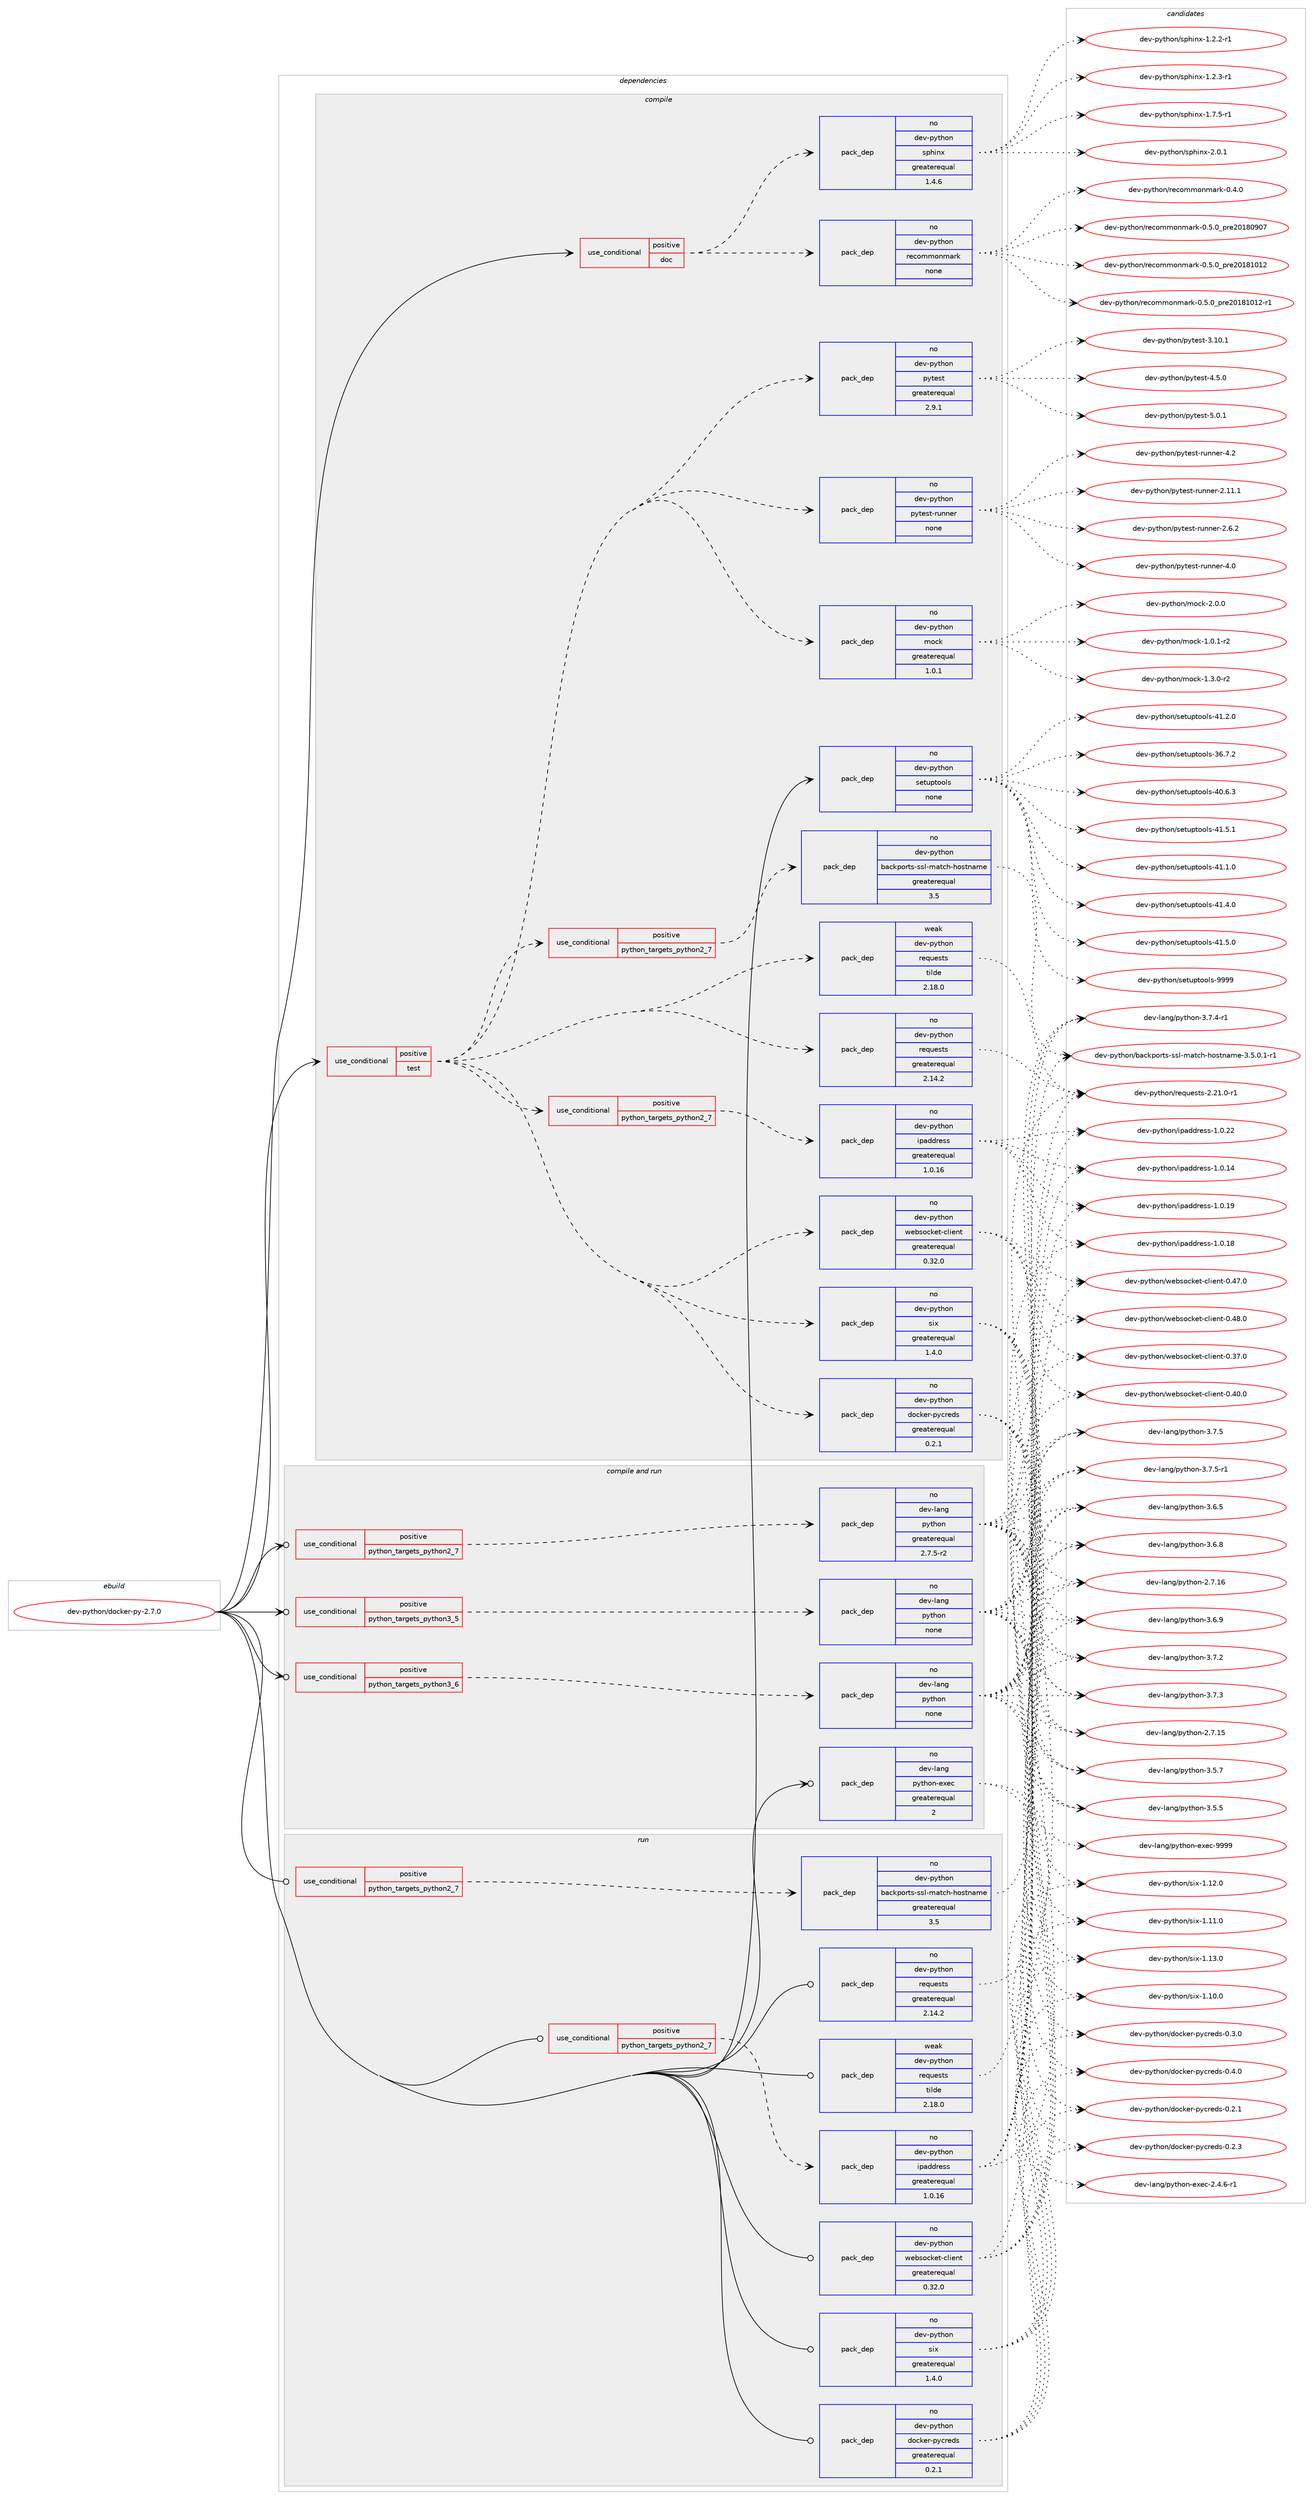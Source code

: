 digraph prolog {

# *************
# Graph options
# *************

newrank=true;
concentrate=true;
compound=true;
graph [rankdir=LR,fontname=Helvetica,fontsize=10,ranksep=1.5];#, ranksep=2.5, nodesep=0.2];
edge  [arrowhead=vee];
node  [fontname=Helvetica,fontsize=10];

# **********
# The ebuild
# **********

subgraph cluster_leftcol {
color=gray;
rank=same;
label=<<i>ebuild</i>>;
id [label="dev-python/docker-py-2.7.0", color=red, width=4, href="../dev-python/docker-py-2.7.0.svg"];
}

# ****************
# The dependencies
# ****************

subgraph cluster_midcol {
color=gray;
label=<<i>dependencies</i>>;
subgraph cluster_compile {
fillcolor="#eeeeee";
style=filled;
label=<<i>compile</i>>;
subgraph cond138679 {
dependency602382 [label=<<TABLE BORDER="0" CELLBORDER="1" CELLSPACING="0" CELLPADDING="4"><TR><TD ROWSPAN="3" CELLPADDING="10">use_conditional</TD></TR><TR><TD>positive</TD></TR><TR><TD>doc</TD></TR></TABLE>>, shape=none, color=red];
subgraph pack451909 {
dependency602383 [label=<<TABLE BORDER="0" CELLBORDER="1" CELLSPACING="0" CELLPADDING="4" WIDTH="220"><TR><TD ROWSPAN="6" CELLPADDING="30">pack_dep</TD></TR><TR><TD WIDTH="110">no</TD></TR><TR><TD>dev-python</TD></TR><TR><TD>recommonmark</TD></TR><TR><TD>none</TD></TR><TR><TD></TD></TR></TABLE>>, shape=none, color=blue];
}
dependency602382:e -> dependency602383:w [weight=20,style="dashed",arrowhead="vee"];
subgraph pack451910 {
dependency602384 [label=<<TABLE BORDER="0" CELLBORDER="1" CELLSPACING="0" CELLPADDING="4" WIDTH="220"><TR><TD ROWSPAN="6" CELLPADDING="30">pack_dep</TD></TR><TR><TD WIDTH="110">no</TD></TR><TR><TD>dev-python</TD></TR><TR><TD>sphinx</TD></TR><TR><TD>greaterequal</TD></TR><TR><TD>1.4.6</TD></TR></TABLE>>, shape=none, color=blue];
}
dependency602382:e -> dependency602384:w [weight=20,style="dashed",arrowhead="vee"];
}
id:e -> dependency602382:w [weight=20,style="solid",arrowhead="vee"];
subgraph cond138680 {
dependency602385 [label=<<TABLE BORDER="0" CELLBORDER="1" CELLSPACING="0" CELLPADDING="4"><TR><TD ROWSPAN="3" CELLPADDING="10">use_conditional</TD></TR><TR><TD>positive</TD></TR><TR><TD>test</TD></TR></TABLE>>, shape=none, color=red];
subgraph pack451911 {
dependency602386 [label=<<TABLE BORDER="0" CELLBORDER="1" CELLSPACING="0" CELLPADDING="4" WIDTH="220"><TR><TD ROWSPAN="6" CELLPADDING="30">pack_dep</TD></TR><TR><TD WIDTH="110">no</TD></TR><TR><TD>dev-python</TD></TR><TR><TD>docker-pycreds</TD></TR><TR><TD>greaterequal</TD></TR><TR><TD>0.2.1</TD></TR></TABLE>>, shape=none, color=blue];
}
dependency602385:e -> dependency602386:w [weight=20,style="dashed",arrowhead="vee"];
subgraph pack451912 {
dependency602387 [label=<<TABLE BORDER="0" CELLBORDER="1" CELLSPACING="0" CELLPADDING="4" WIDTH="220"><TR><TD ROWSPAN="6" CELLPADDING="30">pack_dep</TD></TR><TR><TD WIDTH="110">weak</TD></TR><TR><TD>dev-python</TD></TR><TR><TD>requests</TD></TR><TR><TD>tilde</TD></TR><TR><TD>2.18.0</TD></TR></TABLE>>, shape=none, color=blue];
}
dependency602385:e -> dependency602387:w [weight=20,style="dashed",arrowhead="vee"];
subgraph pack451913 {
dependency602388 [label=<<TABLE BORDER="0" CELLBORDER="1" CELLSPACING="0" CELLPADDING="4" WIDTH="220"><TR><TD ROWSPAN="6" CELLPADDING="30">pack_dep</TD></TR><TR><TD WIDTH="110">no</TD></TR><TR><TD>dev-python</TD></TR><TR><TD>requests</TD></TR><TR><TD>greaterequal</TD></TR><TR><TD>2.14.2</TD></TR></TABLE>>, shape=none, color=blue];
}
dependency602385:e -> dependency602388:w [weight=20,style="dashed",arrowhead="vee"];
subgraph pack451914 {
dependency602389 [label=<<TABLE BORDER="0" CELLBORDER="1" CELLSPACING="0" CELLPADDING="4" WIDTH="220"><TR><TD ROWSPAN="6" CELLPADDING="30">pack_dep</TD></TR><TR><TD WIDTH="110">no</TD></TR><TR><TD>dev-python</TD></TR><TR><TD>six</TD></TR><TR><TD>greaterequal</TD></TR><TR><TD>1.4.0</TD></TR></TABLE>>, shape=none, color=blue];
}
dependency602385:e -> dependency602389:w [weight=20,style="dashed",arrowhead="vee"];
subgraph pack451915 {
dependency602390 [label=<<TABLE BORDER="0" CELLBORDER="1" CELLSPACING="0" CELLPADDING="4" WIDTH="220"><TR><TD ROWSPAN="6" CELLPADDING="30">pack_dep</TD></TR><TR><TD WIDTH="110">no</TD></TR><TR><TD>dev-python</TD></TR><TR><TD>websocket-client</TD></TR><TR><TD>greaterequal</TD></TR><TR><TD>0.32.0</TD></TR></TABLE>>, shape=none, color=blue];
}
dependency602385:e -> dependency602390:w [weight=20,style="dashed",arrowhead="vee"];
subgraph cond138681 {
dependency602391 [label=<<TABLE BORDER="0" CELLBORDER="1" CELLSPACING="0" CELLPADDING="4"><TR><TD ROWSPAN="3" CELLPADDING="10">use_conditional</TD></TR><TR><TD>positive</TD></TR><TR><TD>python_targets_python2_7</TD></TR></TABLE>>, shape=none, color=red];
subgraph pack451916 {
dependency602392 [label=<<TABLE BORDER="0" CELLBORDER="1" CELLSPACING="0" CELLPADDING="4" WIDTH="220"><TR><TD ROWSPAN="6" CELLPADDING="30">pack_dep</TD></TR><TR><TD WIDTH="110">no</TD></TR><TR><TD>dev-python</TD></TR><TR><TD>backports-ssl-match-hostname</TD></TR><TR><TD>greaterequal</TD></TR><TR><TD>3.5</TD></TR></TABLE>>, shape=none, color=blue];
}
dependency602391:e -> dependency602392:w [weight=20,style="dashed",arrowhead="vee"];
}
dependency602385:e -> dependency602391:w [weight=20,style="dashed",arrowhead="vee"];
subgraph cond138682 {
dependency602393 [label=<<TABLE BORDER="0" CELLBORDER="1" CELLSPACING="0" CELLPADDING="4"><TR><TD ROWSPAN="3" CELLPADDING="10">use_conditional</TD></TR><TR><TD>positive</TD></TR><TR><TD>python_targets_python2_7</TD></TR></TABLE>>, shape=none, color=red];
subgraph pack451917 {
dependency602394 [label=<<TABLE BORDER="0" CELLBORDER="1" CELLSPACING="0" CELLPADDING="4" WIDTH="220"><TR><TD ROWSPAN="6" CELLPADDING="30">pack_dep</TD></TR><TR><TD WIDTH="110">no</TD></TR><TR><TD>dev-python</TD></TR><TR><TD>ipaddress</TD></TR><TR><TD>greaterequal</TD></TR><TR><TD>1.0.16</TD></TR></TABLE>>, shape=none, color=blue];
}
dependency602393:e -> dependency602394:w [weight=20,style="dashed",arrowhead="vee"];
}
dependency602385:e -> dependency602393:w [weight=20,style="dashed",arrowhead="vee"];
subgraph pack451918 {
dependency602395 [label=<<TABLE BORDER="0" CELLBORDER="1" CELLSPACING="0" CELLPADDING="4" WIDTH="220"><TR><TD ROWSPAN="6" CELLPADDING="30">pack_dep</TD></TR><TR><TD WIDTH="110">no</TD></TR><TR><TD>dev-python</TD></TR><TR><TD>mock</TD></TR><TR><TD>greaterequal</TD></TR><TR><TD>1.0.1</TD></TR></TABLE>>, shape=none, color=blue];
}
dependency602385:e -> dependency602395:w [weight=20,style="dashed",arrowhead="vee"];
subgraph pack451919 {
dependency602396 [label=<<TABLE BORDER="0" CELLBORDER="1" CELLSPACING="0" CELLPADDING="4" WIDTH="220"><TR><TD ROWSPAN="6" CELLPADDING="30">pack_dep</TD></TR><TR><TD WIDTH="110">no</TD></TR><TR><TD>dev-python</TD></TR><TR><TD>pytest-runner</TD></TR><TR><TD>none</TD></TR><TR><TD></TD></TR></TABLE>>, shape=none, color=blue];
}
dependency602385:e -> dependency602396:w [weight=20,style="dashed",arrowhead="vee"];
subgraph pack451920 {
dependency602397 [label=<<TABLE BORDER="0" CELLBORDER="1" CELLSPACING="0" CELLPADDING="4" WIDTH="220"><TR><TD ROWSPAN="6" CELLPADDING="30">pack_dep</TD></TR><TR><TD WIDTH="110">no</TD></TR><TR><TD>dev-python</TD></TR><TR><TD>pytest</TD></TR><TR><TD>greaterequal</TD></TR><TR><TD>2.9.1</TD></TR></TABLE>>, shape=none, color=blue];
}
dependency602385:e -> dependency602397:w [weight=20,style="dashed",arrowhead="vee"];
}
id:e -> dependency602385:w [weight=20,style="solid",arrowhead="vee"];
subgraph pack451921 {
dependency602398 [label=<<TABLE BORDER="0" CELLBORDER="1" CELLSPACING="0" CELLPADDING="4" WIDTH="220"><TR><TD ROWSPAN="6" CELLPADDING="30">pack_dep</TD></TR><TR><TD WIDTH="110">no</TD></TR><TR><TD>dev-python</TD></TR><TR><TD>setuptools</TD></TR><TR><TD>none</TD></TR><TR><TD></TD></TR></TABLE>>, shape=none, color=blue];
}
id:e -> dependency602398:w [weight=20,style="solid",arrowhead="vee"];
}
subgraph cluster_compileandrun {
fillcolor="#eeeeee";
style=filled;
label=<<i>compile and run</i>>;
subgraph cond138683 {
dependency602399 [label=<<TABLE BORDER="0" CELLBORDER="1" CELLSPACING="0" CELLPADDING="4"><TR><TD ROWSPAN="3" CELLPADDING="10">use_conditional</TD></TR><TR><TD>positive</TD></TR><TR><TD>python_targets_python2_7</TD></TR></TABLE>>, shape=none, color=red];
subgraph pack451922 {
dependency602400 [label=<<TABLE BORDER="0" CELLBORDER="1" CELLSPACING="0" CELLPADDING="4" WIDTH="220"><TR><TD ROWSPAN="6" CELLPADDING="30">pack_dep</TD></TR><TR><TD WIDTH="110">no</TD></TR><TR><TD>dev-lang</TD></TR><TR><TD>python</TD></TR><TR><TD>greaterequal</TD></TR><TR><TD>2.7.5-r2</TD></TR></TABLE>>, shape=none, color=blue];
}
dependency602399:e -> dependency602400:w [weight=20,style="dashed",arrowhead="vee"];
}
id:e -> dependency602399:w [weight=20,style="solid",arrowhead="odotvee"];
subgraph cond138684 {
dependency602401 [label=<<TABLE BORDER="0" CELLBORDER="1" CELLSPACING="0" CELLPADDING="4"><TR><TD ROWSPAN="3" CELLPADDING="10">use_conditional</TD></TR><TR><TD>positive</TD></TR><TR><TD>python_targets_python3_5</TD></TR></TABLE>>, shape=none, color=red];
subgraph pack451923 {
dependency602402 [label=<<TABLE BORDER="0" CELLBORDER="1" CELLSPACING="0" CELLPADDING="4" WIDTH="220"><TR><TD ROWSPAN="6" CELLPADDING="30">pack_dep</TD></TR><TR><TD WIDTH="110">no</TD></TR><TR><TD>dev-lang</TD></TR><TR><TD>python</TD></TR><TR><TD>none</TD></TR><TR><TD></TD></TR></TABLE>>, shape=none, color=blue];
}
dependency602401:e -> dependency602402:w [weight=20,style="dashed",arrowhead="vee"];
}
id:e -> dependency602401:w [weight=20,style="solid",arrowhead="odotvee"];
subgraph cond138685 {
dependency602403 [label=<<TABLE BORDER="0" CELLBORDER="1" CELLSPACING="0" CELLPADDING="4"><TR><TD ROWSPAN="3" CELLPADDING="10">use_conditional</TD></TR><TR><TD>positive</TD></TR><TR><TD>python_targets_python3_6</TD></TR></TABLE>>, shape=none, color=red];
subgraph pack451924 {
dependency602404 [label=<<TABLE BORDER="0" CELLBORDER="1" CELLSPACING="0" CELLPADDING="4" WIDTH="220"><TR><TD ROWSPAN="6" CELLPADDING="30">pack_dep</TD></TR><TR><TD WIDTH="110">no</TD></TR><TR><TD>dev-lang</TD></TR><TR><TD>python</TD></TR><TR><TD>none</TD></TR><TR><TD></TD></TR></TABLE>>, shape=none, color=blue];
}
dependency602403:e -> dependency602404:w [weight=20,style="dashed",arrowhead="vee"];
}
id:e -> dependency602403:w [weight=20,style="solid",arrowhead="odotvee"];
subgraph pack451925 {
dependency602405 [label=<<TABLE BORDER="0" CELLBORDER="1" CELLSPACING="0" CELLPADDING="4" WIDTH="220"><TR><TD ROWSPAN="6" CELLPADDING="30">pack_dep</TD></TR><TR><TD WIDTH="110">no</TD></TR><TR><TD>dev-lang</TD></TR><TR><TD>python-exec</TD></TR><TR><TD>greaterequal</TD></TR><TR><TD>2</TD></TR></TABLE>>, shape=none, color=blue];
}
id:e -> dependency602405:w [weight=20,style="solid",arrowhead="odotvee"];
}
subgraph cluster_run {
fillcolor="#eeeeee";
style=filled;
label=<<i>run</i>>;
subgraph cond138686 {
dependency602406 [label=<<TABLE BORDER="0" CELLBORDER="1" CELLSPACING="0" CELLPADDING="4"><TR><TD ROWSPAN="3" CELLPADDING="10">use_conditional</TD></TR><TR><TD>positive</TD></TR><TR><TD>python_targets_python2_7</TD></TR></TABLE>>, shape=none, color=red];
subgraph pack451926 {
dependency602407 [label=<<TABLE BORDER="0" CELLBORDER="1" CELLSPACING="0" CELLPADDING="4" WIDTH="220"><TR><TD ROWSPAN="6" CELLPADDING="30">pack_dep</TD></TR><TR><TD WIDTH="110">no</TD></TR><TR><TD>dev-python</TD></TR><TR><TD>backports-ssl-match-hostname</TD></TR><TR><TD>greaterequal</TD></TR><TR><TD>3.5</TD></TR></TABLE>>, shape=none, color=blue];
}
dependency602406:e -> dependency602407:w [weight=20,style="dashed",arrowhead="vee"];
}
id:e -> dependency602406:w [weight=20,style="solid",arrowhead="odot"];
subgraph cond138687 {
dependency602408 [label=<<TABLE BORDER="0" CELLBORDER="1" CELLSPACING="0" CELLPADDING="4"><TR><TD ROWSPAN="3" CELLPADDING="10">use_conditional</TD></TR><TR><TD>positive</TD></TR><TR><TD>python_targets_python2_7</TD></TR></TABLE>>, shape=none, color=red];
subgraph pack451927 {
dependency602409 [label=<<TABLE BORDER="0" CELLBORDER="1" CELLSPACING="0" CELLPADDING="4" WIDTH="220"><TR><TD ROWSPAN="6" CELLPADDING="30">pack_dep</TD></TR><TR><TD WIDTH="110">no</TD></TR><TR><TD>dev-python</TD></TR><TR><TD>ipaddress</TD></TR><TR><TD>greaterequal</TD></TR><TR><TD>1.0.16</TD></TR></TABLE>>, shape=none, color=blue];
}
dependency602408:e -> dependency602409:w [weight=20,style="dashed",arrowhead="vee"];
}
id:e -> dependency602408:w [weight=20,style="solid",arrowhead="odot"];
subgraph pack451928 {
dependency602410 [label=<<TABLE BORDER="0" CELLBORDER="1" CELLSPACING="0" CELLPADDING="4" WIDTH="220"><TR><TD ROWSPAN="6" CELLPADDING="30">pack_dep</TD></TR><TR><TD WIDTH="110">no</TD></TR><TR><TD>dev-python</TD></TR><TR><TD>docker-pycreds</TD></TR><TR><TD>greaterequal</TD></TR><TR><TD>0.2.1</TD></TR></TABLE>>, shape=none, color=blue];
}
id:e -> dependency602410:w [weight=20,style="solid",arrowhead="odot"];
subgraph pack451929 {
dependency602411 [label=<<TABLE BORDER="0" CELLBORDER="1" CELLSPACING="0" CELLPADDING="4" WIDTH="220"><TR><TD ROWSPAN="6" CELLPADDING="30">pack_dep</TD></TR><TR><TD WIDTH="110">no</TD></TR><TR><TD>dev-python</TD></TR><TR><TD>requests</TD></TR><TR><TD>greaterequal</TD></TR><TR><TD>2.14.2</TD></TR></TABLE>>, shape=none, color=blue];
}
id:e -> dependency602411:w [weight=20,style="solid",arrowhead="odot"];
subgraph pack451930 {
dependency602412 [label=<<TABLE BORDER="0" CELLBORDER="1" CELLSPACING="0" CELLPADDING="4" WIDTH="220"><TR><TD ROWSPAN="6" CELLPADDING="30">pack_dep</TD></TR><TR><TD WIDTH="110">no</TD></TR><TR><TD>dev-python</TD></TR><TR><TD>six</TD></TR><TR><TD>greaterequal</TD></TR><TR><TD>1.4.0</TD></TR></TABLE>>, shape=none, color=blue];
}
id:e -> dependency602412:w [weight=20,style="solid",arrowhead="odot"];
subgraph pack451931 {
dependency602413 [label=<<TABLE BORDER="0" CELLBORDER="1" CELLSPACING="0" CELLPADDING="4" WIDTH="220"><TR><TD ROWSPAN="6" CELLPADDING="30">pack_dep</TD></TR><TR><TD WIDTH="110">no</TD></TR><TR><TD>dev-python</TD></TR><TR><TD>websocket-client</TD></TR><TR><TD>greaterequal</TD></TR><TR><TD>0.32.0</TD></TR></TABLE>>, shape=none, color=blue];
}
id:e -> dependency602413:w [weight=20,style="solid",arrowhead="odot"];
subgraph pack451932 {
dependency602414 [label=<<TABLE BORDER="0" CELLBORDER="1" CELLSPACING="0" CELLPADDING="4" WIDTH="220"><TR><TD ROWSPAN="6" CELLPADDING="30">pack_dep</TD></TR><TR><TD WIDTH="110">weak</TD></TR><TR><TD>dev-python</TD></TR><TR><TD>requests</TD></TR><TR><TD>tilde</TD></TR><TR><TD>2.18.0</TD></TR></TABLE>>, shape=none, color=blue];
}
id:e -> dependency602414:w [weight=20,style="solid",arrowhead="odot"];
}
}

# **************
# The candidates
# **************

subgraph cluster_choices {
rank=same;
color=gray;
label=<<i>candidates</i>>;

subgraph choice451909 {
color=black;
nodesep=1;
choice10010111845112121116104111110471141019911110910911111010997114107454846524648 [label="dev-python/recommonmark-0.4.0", color=red, width=4,href="../dev-python/recommonmark-0.4.0.svg"];
choice10010111845112121116104111110471141019911110910911111010997114107454846534648951121141015048495648574855 [label="dev-python/recommonmark-0.5.0_pre20180907", color=red, width=4,href="../dev-python/recommonmark-0.5.0_pre20180907.svg"];
choice10010111845112121116104111110471141019911110910911111010997114107454846534648951121141015048495649484950 [label="dev-python/recommonmark-0.5.0_pre20181012", color=red, width=4,href="../dev-python/recommonmark-0.5.0_pre20181012.svg"];
choice100101118451121211161041111104711410199111109109111110109971141074548465346489511211410150484956494849504511449 [label="dev-python/recommonmark-0.5.0_pre20181012-r1", color=red, width=4,href="../dev-python/recommonmark-0.5.0_pre20181012-r1.svg"];
dependency602383:e -> choice10010111845112121116104111110471141019911110910911111010997114107454846524648:w [style=dotted,weight="100"];
dependency602383:e -> choice10010111845112121116104111110471141019911110910911111010997114107454846534648951121141015048495648574855:w [style=dotted,weight="100"];
dependency602383:e -> choice10010111845112121116104111110471141019911110910911111010997114107454846534648951121141015048495649484950:w [style=dotted,weight="100"];
dependency602383:e -> choice100101118451121211161041111104711410199111109109111110109971141074548465346489511211410150484956494849504511449:w [style=dotted,weight="100"];
}
subgraph choice451910 {
color=black;
nodesep=1;
choice10010111845112121116104111110471151121041051101204549465046504511449 [label="dev-python/sphinx-1.2.2-r1", color=red, width=4,href="../dev-python/sphinx-1.2.2-r1.svg"];
choice10010111845112121116104111110471151121041051101204549465046514511449 [label="dev-python/sphinx-1.2.3-r1", color=red, width=4,href="../dev-python/sphinx-1.2.3-r1.svg"];
choice10010111845112121116104111110471151121041051101204549465546534511449 [label="dev-python/sphinx-1.7.5-r1", color=red, width=4,href="../dev-python/sphinx-1.7.5-r1.svg"];
choice1001011184511212111610411111047115112104105110120455046484649 [label="dev-python/sphinx-2.0.1", color=red, width=4,href="../dev-python/sphinx-2.0.1.svg"];
dependency602384:e -> choice10010111845112121116104111110471151121041051101204549465046504511449:w [style=dotted,weight="100"];
dependency602384:e -> choice10010111845112121116104111110471151121041051101204549465046514511449:w [style=dotted,weight="100"];
dependency602384:e -> choice10010111845112121116104111110471151121041051101204549465546534511449:w [style=dotted,weight="100"];
dependency602384:e -> choice1001011184511212111610411111047115112104105110120455046484649:w [style=dotted,weight="100"];
}
subgraph choice451911 {
color=black;
nodesep=1;
choice1001011184511212111610411111047100111991071011144511212199114101100115454846504649 [label="dev-python/docker-pycreds-0.2.1", color=red, width=4,href="../dev-python/docker-pycreds-0.2.1.svg"];
choice1001011184511212111610411111047100111991071011144511212199114101100115454846504651 [label="dev-python/docker-pycreds-0.2.3", color=red, width=4,href="../dev-python/docker-pycreds-0.2.3.svg"];
choice1001011184511212111610411111047100111991071011144511212199114101100115454846514648 [label="dev-python/docker-pycreds-0.3.0", color=red, width=4,href="../dev-python/docker-pycreds-0.3.0.svg"];
choice1001011184511212111610411111047100111991071011144511212199114101100115454846524648 [label="dev-python/docker-pycreds-0.4.0", color=red, width=4,href="../dev-python/docker-pycreds-0.4.0.svg"];
dependency602386:e -> choice1001011184511212111610411111047100111991071011144511212199114101100115454846504649:w [style=dotted,weight="100"];
dependency602386:e -> choice1001011184511212111610411111047100111991071011144511212199114101100115454846504651:w [style=dotted,weight="100"];
dependency602386:e -> choice1001011184511212111610411111047100111991071011144511212199114101100115454846514648:w [style=dotted,weight="100"];
dependency602386:e -> choice1001011184511212111610411111047100111991071011144511212199114101100115454846524648:w [style=dotted,weight="100"];
}
subgraph choice451912 {
color=black;
nodesep=1;
choice1001011184511212111610411111047114101113117101115116115455046504946484511449 [label="dev-python/requests-2.21.0-r1", color=red, width=4,href="../dev-python/requests-2.21.0-r1.svg"];
dependency602387:e -> choice1001011184511212111610411111047114101113117101115116115455046504946484511449:w [style=dotted,weight="100"];
}
subgraph choice451913 {
color=black;
nodesep=1;
choice1001011184511212111610411111047114101113117101115116115455046504946484511449 [label="dev-python/requests-2.21.0-r1", color=red, width=4,href="../dev-python/requests-2.21.0-r1.svg"];
dependency602388:e -> choice1001011184511212111610411111047114101113117101115116115455046504946484511449:w [style=dotted,weight="100"];
}
subgraph choice451914 {
color=black;
nodesep=1;
choice100101118451121211161041111104711510512045494649484648 [label="dev-python/six-1.10.0", color=red, width=4,href="../dev-python/six-1.10.0.svg"];
choice100101118451121211161041111104711510512045494649494648 [label="dev-python/six-1.11.0", color=red, width=4,href="../dev-python/six-1.11.0.svg"];
choice100101118451121211161041111104711510512045494649504648 [label="dev-python/six-1.12.0", color=red, width=4,href="../dev-python/six-1.12.0.svg"];
choice100101118451121211161041111104711510512045494649514648 [label="dev-python/six-1.13.0", color=red, width=4,href="../dev-python/six-1.13.0.svg"];
dependency602389:e -> choice100101118451121211161041111104711510512045494649484648:w [style=dotted,weight="100"];
dependency602389:e -> choice100101118451121211161041111104711510512045494649494648:w [style=dotted,weight="100"];
dependency602389:e -> choice100101118451121211161041111104711510512045494649504648:w [style=dotted,weight="100"];
dependency602389:e -> choice100101118451121211161041111104711510512045494649514648:w [style=dotted,weight="100"];
}
subgraph choice451915 {
color=black;
nodesep=1;
choice10010111845112121116104111110471191019811511199107101116459910810510111011645484651554648 [label="dev-python/websocket-client-0.37.0", color=red, width=4,href="../dev-python/websocket-client-0.37.0.svg"];
choice10010111845112121116104111110471191019811511199107101116459910810510111011645484652484648 [label="dev-python/websocket-client-0.40.0", color=red, width=4,href="../dev-python/websocket-client-0.40.0.svg"];
choice10010111845112121116104111110471191019811511199107101116459910810510111011645484652554648 [label="dev-python/websocket-client-0.47.0", color=red, width=4,href="../dev-python/websocket-client-0.47.0.svg"];
choice10010111845112121116104111110471191019811511199107101116459910810510111011645484652564648 [label="dev-python/websocket-client-0.48.0", color=red, width=4,href="../dev-python/websocket-client-0.48.0.svg"];
dependency602390:e -> choice10010111845112121116104111110471191019811511199107101116459910810510111011645484651554648:w [style=dotted,weight="100"];
dependency602390:e -> choice10010111845112121116104111110471191019811511199107101116459910810510111011645484652484648:w [style=dotted,weight="100"];
dependency602390:e -> choice10010111845112121116104111110471191019811511199107101116459910810510111011645484652554648:w [style=dotted,weight="100"];
dependency602390:e -> choice10010111845112121116104111110471191019811511199107101116459910810510111011645484652564648:w [style=dotted,weight="100"];
}
subgraph choice451916 {
color=black;
nodesep=1;
choice100101118451121211161041111104798979910711211111411611545115115108451099711699104451041111151161109710910145514653464846494511449 [label="dev-python/backports-ssl-match-hostname-3.5.0.1-r1", color=red, width=4,href="../dev-python/backports-ssl-match-hostname-3.5.0.1-r1.svg"];
dependency602392:e -> choice100101118451121211161041111104798979910711211111411611545115115108451099711699104451041111151161109710910145514653464846494511449:w [style=dotted,weight="100"];
}
subgraph choice451917 {
color=black;
nodesep=1;
choice10010111845112121116104111110471051129710010011410111511545494648464952 [label="dev-python/ipaddress-1.0.14", color=red, width=4,href="../dev-python/ipaddress-1.0.14.svg"];
choice10010111845112121116104111110471051129710010011410111511545494648464956 [label="dev-python/ipaddress-1.0.18", color=red, width=4,href="../dev-python/ipaddress-1.0.18.svg"];
choice10010111845112121116104111110471051129710010011410111511545494648464957 [label="dev-python/ipaddress-1.0.19", color=red, width=4,href="../dev-python/ipaddress-1.0.19.svg"];
choice10010111845112121116104111110471051129710010011410111511545494648465050 [label="dev-python/ipaddress-1.0.22", color=red, width=4,href="../dev-python/ipaddress-1.0.22.svg"];
dependency602394:e -> choice10010111845112121116104111110471051129710010011410111511545494648464952:w [style=dotted,weight="100"];
dependency602394:e -> choice10010111845112121116104111110471051129710010011410111511545494648464956:w [style=dotted,weight="100"];
dependency602394:e -> choice10010111845112121116104111110471051129710010011410111511545494648464957:w [style=dotted,weight="100"];
dependency602394:e -> choice10010111845112121116104111110471051129710010011410111511545494648465050:w [style=dotted,weight="100"];
}
subgraph choice451918 {
color=black;
nodesep=1;
choice1001011184511212111610411111047109111991074549464846494511450 [label="dev-python/mock-1.0.1-r2", color=red, width=4,href="../dev-python/mock-1.0.1-r2.svg"];
choice1001011184511212111610411111047109111991074549465146484511450 [label="dev-python/mock-1.3.0-r2", color=red, width=4,href="../dev-python/mock-1.3.0-r2.svg"];
choice100101118451121211161041111104710911199107455046484648 [label="dev-python/mock-2.0.0", color=red, width=4,href="../dev-python/mock-2.0.0.svg"];
dependency602395:e -> choice1001011184511212111610411111047109111991074549464846494511450:w [style=dotted,weight="100"];
dependency602395:e -> choice1001011184511212111610411111047109111991074549465146484511450:w [style=dotted,weight="100"];
dependency602395:e -> choice100101118451121211161041111104710911199107455046484648:w [style=dotted,weight="100"];
}
subgraph choice451919 {
color=black;
nodesep=1;
choice10010111845112121116104111110471121211161011151164511411711011010111445504649494649 [label="dev-python/pytest-runner-2.11.1", color=red, width=4,href="../dev-python/pytest-runner-2.11.1.svg"];
choice100101118451121211161041111104711212111610111511645114117110110101114455046544650 [label="dev-python/pytest-runner-2.6.2", color=red, width=4,href="../dev-python/pytest-runner-2.6.2.svg"];
choice10010111845112121116104111110471121211161011151164511411711011010111445524648 [label="dev-python/pytest-runner-4.0", color=red, width=4,href="../dev-python/pytest-runner-4.0.svg"];
choice10010111845112121116104111110471121211161011151164511411711011010111445524650 [label="dev-python/pytest-runner-4.2", color=red, width=4,href="../dev-python/pytest-runner-4.2.svg"];
dependency602396:e -> choice10010111845112121116104111110471121211161011151164511411711011010111445504649494649:w [style=dotted,weight="100"];
dependency602396:e -> choice100101118451121211161041111104711212111610111511645114117110110101114455046544650:w [style=dotted,weight="100"];
dependency602396:e -> choice10010111845112121116104111110471121211161011151164511411711011010111445524648:w [style=dotted,weight="100"];
dependency602396:e -> choice10010111845112121116104111110471121211161011151164511411711011010111445524650:w [style=dotted,weight="100"];
}
subgraph choice451920 {
color=black;
nodesep=1;
choice100101118451121211161041111104711212111610111511645514649484649 [label="dev-python/pytest-3.10.1", color=red, width=4,href="../dev-python/pytest-3.10.1.svg"];
choice1001011184511212111610411111047112121116101115116455246534648 [label="dev-python/pytest-4.5.0", color=red, width=4,href="../dev-python/pytest-4.5.0.svg"];
choice1001011184511212111610411111047112121116101115116455346484649 [label="dev-python/pytest-5.0.1", color=red, width=4,href="../dev-python/pytest-5.0.1.svg"];
dependency602397:e -> choice100101118451121211161041111104711212111610111511645514649484649:w [style=dotted,weight="100"];
dependency602397:e -> choice1001011184511212111610411111047112121116101115116455246534648:w [style=dotted,weight="100"];
dependency602397:e -> choice1001011184511212111610411111047112121116101115116455346484649:w [style=dotted,weight="100"];
}
subgraph choice451921 {
color=black;
nodesep=1;
choice100101118451121211161041111104711510111611711211611111110811545515446554650 [label="dev-python/setuptools-36.7.2", color=red, width=4,href="../dev-python/setuptools-36.7.2.svg"];
choice100101118451121211161041111104711510111611711211611111110811545524846544651 [label="dev-python/setuptools-40.6.3", color=red, width=4,href="../dev-python/setuptools-40.6.3.svg"];
choice100101118451121211161041111104711510111611711211611111110811545524946494648 [label="dev-python/setuptools-41.1.0", color=red, width=4,href="../dev-python/setuptools-41.1.0.svg"];
choice100101118451121211161041111104711510111611711211611111110811545524946504648 [label="dev-python/setuptools-41.2.0", color=red, width=4,href="../dev-python/setuptools-41.2.0.svg"];
choice100101118451121211161041111104711510111611711211611111110811545524946524648 [label="dev-python/setuptools-41.4.0", color=red, width=4,href="../dev-python/setuptools-41.4.0.svg"];
choice100101118451121211161041111104711510111611711211611111110811545524946534648 [label="dev-python/setuptools-41.5.0", color=red, width=4,href="../dev-python/setuptools-41.5.0.svg"];
choice100101118451121211161041111104711510111611711211611111110811545524946534649 [label="dev-python/setuptools-41.5.1", color=red, width=4,href="../dev-python/setuptools-41.5.1.svg"];
choice10010111845112121116104111110471151011161171121161111111081154557575757 [label="dev-python/setuptools-9999", color=red, width=4,href="../dev-python/setuptools-9999.svg"];
dependency602398:e -> choice100101118451121211161041111104711510111611711211611111110811545515446554650:w [style=dotted,weight="100"];
dependency602398:e -> choice100101118451121211161041111104711510111611711211611111110811545524846544651:w [style=dotted,weight="100"];
dependency602398:e -> choice100101118451121211161041111104711510111611711211611111110811545524946494648:w [style=dotted,weight="100"];
dependency602398:e -> choice100101118451121211161041111104711510111611711211611111110811545524946504648:w [style=dotted,weight="100"];
dependency602398:e -> choice100101118451121211161041111104711510111611711211611111110811545524946524648:w [style=dotted,weight="100"];
dependency602398:e -> choice100101118451121211161041111104711510111611711211611111110811545524946534648:w [style=dotted,weight="100"];
dependency602398:e -> choice100101118451121211161041111104711510111611711211611111110811545524946534649:w [style=dotted,weight="100"];
dependency602398:e -> choice10010111845112121116104111110471151011161171121161111111081154557575757:w [style=dotted,weight="100"];
}
subgraph choice451922 {
color=black;
nodesep=1;
choice10010111845108971101034711212111610411111045504655464953 [label="dev-lang/python-2.7.15", color=red, width=4,href="../dev-lang/python-2.7.15.svg"];
choice10010111845108971101034711212111610411111045504655464954 [label="dev-lang/python-2.7.16", color=red, width=4,href="../dev-lang/python-2.7.16.svg"];
choice100101118451089711010347112121116104111110455146534653 [label="dev-lang/python-3.5.5", color=red, width=4,href="../dev-lang/python-3.5.5.svg"];
choice100101118451089711010347112121116104111110455146534655 [label="dev-lang/python-3.5.7", color=red, width=4,href="../dev-lang/python-3.5.7.svg"];
choice100101118451089711010347112121116104111110455146544653 [label="dev-lang/python-3.6.5", color=red, width=4,href="../dev-lang/python-3.6.5.svg"];
choice100101118451089711010347112121116104111110455146544656 [label="dev-lang/python-3.6.8", color=red, width=4,href="../dev-lang/python-3.6.8.svg"];
choice100101118451089711010347112121116104111110455146544657 [label="dev-lang/python-3.6.9", color=red, width=4,href="../dev-lang/python-3.6.9.svg"];
choice100101118451089711010347112121116104111110455146554650 [label="dev-lang/python-3.7.2", color=red, width=4,href="../dev-lang/python-3.7.2.svg"];
choice100101118451089711010347112121116104111110455146554651 [label="dev-lang/python-3.7.3", color=red, width=4,href="../dev-lang/python-3.7.3.svg"];
choice1001011184510897110103471121211161041111104551465546524511449 [label="dev-lang/python-3.7.4-r1", color=red, width=4,href="../dev-lang/python-3.7.4-r1.svg"];
choice100101118451089711010347112121116104111110455146554653 [label="dev-lang/python-3.7.5", color=red, width=4,href="../dev-lang/python-3.7.5.svg"];
choice1001011184510897110103471121211161041111104551465546534511449 [label="dev-lang/python-3.7.5-r1", color=red, width=4,href="../dev-lang/python-3.7.5-r1.svg"];
dependency602400:e -> choice10010111845108971101034711212111610411111045504655464953:w [style=dotted,weight="100"];
dependency602400:e -> choice10010111845108971101034711212111610411111045504655464954:w [style=dotted,weight="100"];
dependency602400:e -> choice100101118451089711010347112121116104111110455146534653:w [style=dotted,weight="100"];
dependency602400:e -> choice100101118451089711010347112121116104111110455146534655:w [style=dotted,weight="100"];
dependency602400:e -> choice100101118451089711010347112121116104111110455146544653:w [style=dotted,weight="100"];
dependency602400:e -> choice100101118451089711010347112121116104111110455146544656:w [style=dotted,weight="100"];
dependency602400:e -> choice100101118451089711010347112121116104111110455146544657:w [style=dotted,weight="100"];
dependency602400:e -> choice100101118451089711010347112121116104111110455146554650:w [style=dotted,weight="100"];
dependency602400:e -> choice100101118451089711010347112121116104111110455146554651:w [style=dotted,weight="100"];
dependency602400:e -> choice1001011184510897110103471121211161041111104551465546524511449:w [style=dotted,weight="100"];
dependency602400:e -> choice100101118451089711010347112121116104111110455146554653:w [style=dotted,weight="100"];
dependency602400:e -> choice1001011184510897110103471121211161041111104551465546534511449:w [style=dotted,weight="100"];
}
subgraph choice451923 {
color=black;
nodesep=1;
choice10010111845108971101034711212111610411111045504655464953 [label="dev-lang/python-2.7.15", color=red, width=4,href="../dev-lang/python-2.7.15.svg"];
choice10010111845108971101034711212111610411111045504655464954 [label="dev-lang/python-2.7.16", color=red, width=4,href="../dev-lang/python-2.7.16.svg"];
choice100101118451089711010347112121116104111110455146534653 [label="dev-lang/python-3.5.5", color=red, width=4,href="../dev-lang/python-3.5.5.svg"];
choice100101118451089711010347112121116104111110455146534655 [label="dev-lang/python-3.5.7", color=red, width=4,href="../dev-lang/python-3.5.7.svg"];
choice100101118451089711010347112121116104111110455146544653 [label="dev-lang/python-3.6.5", color=red, width=4,href="../dev-lang/python-3.6.5.svg"];
choice100101118451089711010347112121116104111110455146544656 [label="dev-lang/python-3.6.8", color=red, width=4,href="../dev-lang/python-3.6.8.svg"];
choice100101118451089711010347112121116104111110455146544657 [label="dev-lang/python-3.6.9", color=red, width=4,href="../dev-lang/python-3.6.9.svg"];
choice100101118451089711010347112121116104111110455146554650 [label="dev-lang/python-3.7.2", color=red, width=4,href="../dev-lang/python-3.7.2.svg"];
choice100101118451089711010347112121116104111110455146554651 [label="dev-lang/python-3.7.3", color=red, width=4,href="../dev-lang/python-3.7.3.svg"];
choice1001011184510897110103471121211161041111104551465546524511449 [label="dev-lang/python-3.7.4-r1", color=red, width=4,href="../dev-lang/python-3.7.4-r1.svg"];
choice100101118451089711010347112121116104111110455146554653 [label="dev-lang/python-3.7.5", color=red, width=4,href="../dev-lang/python-3.7.5.svg"];
choice1001011184510897110103471121211161041111104551465546534511449 [label="dev-lang/python-3.7.5-r1", color=red, width=4,href="../dev-lang/python-3.7.5-r1.svg"];
dependency602402:e -> choice10010111845108971101034711212111610411111045504655464953:w [style=dotted,weight="100"];
dependency602402:e -> choice10010111845108971101034711212111610411111045504655464954:w [style=dotted,weight="100"];
dependency602402:e -> choice100101118451089711010347112121116104111110455146534653:w [style=dotted,weight="100"];
dependency602402:e -> choice100101118451089711010347112121116104111110455146534655:w [style=dotted,weight="100"];
dependency602402:e -> choice100101118451089711010347112121116104111110455146544653:w [style=dotted,weight="100"];
dependency602402:e -> choice100101118451089711010347112121116104111110455146544656:w [style=dotted,weight="100"];
dependency602402:e -> choice100101118451089711010347112121116104111110455146544657:w [style=dotted,weight="100"];
dependency602402:e -> choice100101118451089711010347112121116104111110455146554650:w [style=dotted,weight="100"];
dependency602402:e -> choice100101118451089711010347112121116104111110455146554651:w [style=dotted,weight="100"];
dependency602402:e -> choice1001011184510897110103471121211161041111104551465546524511449:w [style=dotted,weight="100"];
dependency602402:e -> choice100101118451089711010347112121116104111110455146554653:w [style=dotted,weight="100"];
dependency602402:e -> choice1001011184510897110103471121211161041111104551465546534511449:w [style=dotted,weight="100"];
}
subgraph choice451924 {
color=black;
nodesep=1;
choice10010111845108971101034711212111610411111045504655464953 [label="dev-lang/python-2.7.15", color=red, width=4,href="../dev-lang/python-2.7.15.svg"];
choice10010111845108971101034711212111610411111045504655464954 [label="dev-lang/python-2.7.16", color=red, width=4,href="../dev-lang/python-2.7.16.svg"];
choice100101118451089711010347112121116104111110455146534653 [label="dev-lang/python-3.5.5", color=red, width=4,href="../dev-lang/python-3.5.5.svg"];
choice100101118451089711010347112121116104111110455146534655 [label="dev-lang/python-3.5.7", color=red, width=4,href="../dev-lang/python-3.5.7.svg"];
choice100101118451089711010347112121116104111110455146544653 [label="dev-lang/python-3.6.5", color=red, width=4,href="../dev-lang/python-3.6.5.svg"];
choice100101118451089711010347112121116104111110455146544656 [label="dev-lang/python-3.6.8", color=red, width=4,href="../dev-lang/python-3.6.8.svg"];
choice100101118451089711010347112121116104111110455146544657 [label="dev-lang/python-3.6.9", color=red, width=4,href="../dev-lang/python-3.6.9.svg"];
choice100101118451089711010347112121116104111110455146554650 [label="dev-lang/python-3.7.2", color=red, width=4,href="../dev-lang/python-3.7.2.svg"];
choice100101118451089711010347112121116104111110455146554651 [label="dev-lang/python-3.7.3", color=red, width=4,href="../dev-lang/python-3.7.3.svg"];
choice1001011184510897110103471121211161041111104551465546524511449 [label="dev-lang/python-3.7.4-r1", color=red, width=4,href="../dev-lang/python-3.7.4-r1.svg"];
choice100101118451089711010347112121116104111110455146554653 [label="dev-lang/python-3.7.5", color=red, width=4,href="../dev-lang/python-3.7.5.svg"];
choice1001011184510897110103471121211161041111104551465546534511449 [label="dev-lang/python-3.7.5-r1", color=red, width=4,href="../dev-lang/python-3.7.5-r1.svg"];
dependency602404:e -> choice10010111845108971101034711212111610411111045504655464953:w [style=dotted,weight="100"];
dependency602404:e -> choice10010111845108971101034711212111610411111045504655464954:w [style=dotted,weight="100"];
dependency602404:e -> choice100101118451089711010347112121116104111110455146534653:w [style=dotted,weight="100"];
dependency602404:e -> choice100101118451089711010347112121116104111110455146534655:w [style=dotted,weight="100"];
dependency602404:e -> choice100101118451089711010347112121116104111110455146544653:w [style=dotted,weight="100"];
dependency602404:e -> choice100101118451089711010347112121116104111110455146544656:w [style=dotted,weight="100"];
dependency602404:e -> choice100101118451089711010347112121116104111110455146544657:w [style=dotted,weight="100"];
dependency602404:e -> choice100101118451089711010347112121116104111110455146554650:w [style=dotted,weight="100"];
dependency602404:e -> choice100101118451089711010347112121116104111110455146554651:w [style=dotted,weight="100"];
dependency602404:e -> choice1001011184510897110103471121211161041111104551465546524511449:w [style=dotted,weight="100"];
dependency602404:e -> choice100101118451089711010347112121116104111110455146554653:w [style=dotted,weight="100"];
dependency602404:e -> choice1001011184510897110103471121211161041111104551465546534511449:w [style=dotted,weight="100"];
}
subgraph choice451925 {
color=black;
nodesep=1;
choice10010111845108971101034711212111610411111045101120101994550465246544511449 [label="dev-lang/python-exec-2.4.6-r1", color=red, width=4,href="../dev-lang/python-exec-2.4.6-r1.svg"];
choice10010111845108971101034711212111610411111045101120101994557575757 [label="dev-lang/python-exec-9999", color=red, width=4,href="../dev-lang/python-exec-9999.svg"];
dependency602405:e -> choice10010111845108971101034711212111610411111045101120101994550465246544511449:w [style=dotted,weight="100"];
dependency602405:e -> choice10010111845108971101034711212111610411111045101120101994557575757:w [style=dotted,weight="100"];
}
subgraph choice451926 {
color=black;
nodesep=1;
choice100101118451121211161041111104798979910711211111411611545115115108451099711699104451041111151161109710910145514653464846494511449 [label="dev-python/backports-ssl-match-hostname-3.5.0.1-r1", color=red, width=4,href="../dev-python/backports-ssl-match-hostname-3.5.0.1-r1.svg"];
dependency602407:e -> choice100101118451121211161041111104798979910711211111411611545115115108451099711699104451041111151161109710910145514653464846494511449:w [style=dotted,weight="100"];
}
subgraph choice451927 {
color=black;
nodesep=1;
choice10010111845112121116104111110471051129710010011410111511545494648464952 [label="dev-python/ipaddress-1.0.14", color=red, width=4,href="../dev-python/ipaddress-1.0.14.svg"];
choice10010111845112121116104111110471051129710010011410111511545494648464956 [label="dev-python/ipaddress-1.0.18", color=red, width=4,href="../dev-python/ipaddress-1.0.18.svg"];
choice10010111845112121116104111110471051129710010011410111511545494648464957 [label="dev-python/ipaddress-1.0.19", color=red, width=4,href="../dev-python/ipaddress-1.0.19.svg"];
choice10010111845112121116104111110471051129710010011410111511545494648465050 [label="dev-python/ipaddress-1.0.22", color=red, width=4,href="../dev-python/ipaddress-1.0.22.svg"];
dependency602409:e -> choice10010111845112121116104111110471051129710010011410111511545494648464952:w [style=dotted,weight="100"];
dependency602409:e -> choice10010111845112121116104111110471051129710010011410111511545494648464956:w [style=dotted,weight="100"];
dependency602409:e -> choice10010111845112121116104111110471051129710010011410111511545494648464957:w [style=dotted,weight="100"];
dependency602409:e -> choice10010111845112121116104111110471051129710010011410111511545494648465050:w [style=dotted,weight="100"];
}
subgraph choice451928 {
color=black;
nodesep=1;
choice1001011184511212111610411111047100111991071011144511212199114101100115454846504649 [label="dev-python/docker-pycreds-0.2.1", color=red, width=4,href="../dev-python/docker-pycreds-0.2.1.svg"];
choice1001011184511212111610411111047100111991071011144511212199114101100115454846504651 [label="dev-python/docker-pycreds-0.2.3", color=red, width=4,href="../dev-python/docker-pycreds-0.2.3.svg"];
choice1001011184511212111610411111047100111991071011144511212199114101100115454846514648 [label="dev-python/docker-pycreds-0.3.0", color=red, width=4,href="../dev-python/docker-pycreds-0.3.0.svg"];
choice1001011184511212111610411111047100111991071011144511212199114101100115454846524648 [label="dev-python/docker-pycreds-0.4.0", color=red, width=4,href="../dev-python/docker-pycreds-0.4.0.svg"];
dependency602410:e -> choice1001011184511212111610411111047100111991071011144511212199114101100115454846504649:w [style=dotted,weight="100"];
dependency602410:e -> choice1001011184511212111610411111047100111991071011144511212199114101100115454846504651:w [style=dotted,weight="100"];
dependency602410:e -> choice1001011184511212111610411111047100111991071011144511212199114101100115454846514648:w [style=dotted,weight="100"];
dependency602410:e -> choice1001011184511212111610411111047100111991071011144511212199114101100115454846524648:w [style=dotted,weight="100"];
}
subgraph choice451929 {
color=black;
nodesep=1;
choice1001011184511212111610411111047114101113117101115116115455046504946484511449 [label="dev-python/requests-2.21.0-r1", color=red, width=4,href="../dev-python/requests-2.21.0-r1.svg"];
dependency602411:e -> choice1001011184511212111610411111047114101113117101115116115455046504946484511449:w [style=dotted,weight="100"];
}
subgraph choice451930 {
color=black;
nodesep=1;
choice100101118451121211161041111104711510512045494649484648 [label="dev-python/six-1.10.0", color=red, width=4,href="../dev-python/six-1.10.0.svg"];
choice100101118451121211161041111104711510512045494649494648 [label="dev-python/six-1.11.0", color=red, width=4,href="../dev-python/six-1.11.0.svg"];
choice100101118451121211161041111104711510512045494649504648 [label="dev-python/six-1.12.0", color=red, width=4,href="../dev-python/six-1.12.0.svg"];
choice100101118451121211161041111104711510512045494649514648 [label="dev-python/six-1.13.0", color=red, width=4,href="../dev-python/six-1.13.0.svg"];
dependency602412:e -> choice100101118451121211161041111104711510512045494649484648:w [style=dotted,weight="100"];
dependency602412:e -> choice100101118451121211161041111104711510512045494649494648:w [style=dotted,weight="100"];
dependency602412:e -> choice100101118451121211161041111104711510512045494649504648:w [style=dotted,weight="100"];
dependency602412:e -> choice100101118451121211161041111104711510512045494649514648:w [style=dotted,weight="100"];
}
subgraph choice451931 {
color=black;
nodesep=1;
choice10010111845112121116104111110471191019811511199107101116459910810510111011645484651554648 [label="dev-python/websocket-client-0.37.0", color=red, width=4,href="../dev-python/websocket-client-0.37.0.svg"];
choice10010111845112121116104111110471191019811511199107101116459910810510111011645484652484648 [label="dev-python/websocket-client-0.40.0", color=red, width=4,href="../dev-python/websocket-client-0.40.0.svg"];
choice10010111845112121116104111110471191019811511199107101116459910810510111011645484652554648 [label="dev-python/websocket-client-0.47.0", color=red, width=4,href="../dev-python/websocket-client-0.47.0.svg"];
choice10010111845112121116104111110471191019811511199107101116459910810510111011645484652564648 [label="dev-python/websocket-client-0.48.0", color=red, width=4,href="../dev-python/websocket-client-0.48.0.svg"];
dependency602413:e -> choice10010111845112121116104111110471191019811511199107101116459910810510111011645484651554648:w [style=dotted,weight="100"];
dependency602413:e -> choice10010111845112121116104111110471191019811511199107101116459910810510111011645484652484648:w [style=dotted,weight="100"];
dependency602413:e -> choice10010111845112121116104111110471191019811511199107101116459910810510111011645484652554648:w [style=dotted,weight="100"];
dependency602413:e -> choice10010111845112121116104111110471191019811511199107101116459910810510111011645484652564648:w [style=dotted,weight="100"];
}
subgraph choice451932 {
color=black;
nodesep=1;
choice1001011184511212111610411111047114101113117101115116115455046504946484511449 [label="dev-python/requests-2.21.0-r1", color=red, width=4,href="../dev-python/requests-2.21.0-r1.svg"];
dependency602414:e -> choice1001011184511212111610411111047114101113117101115116115455046504946484511449:w [style=dotted,weight="100"];
}
}

}
